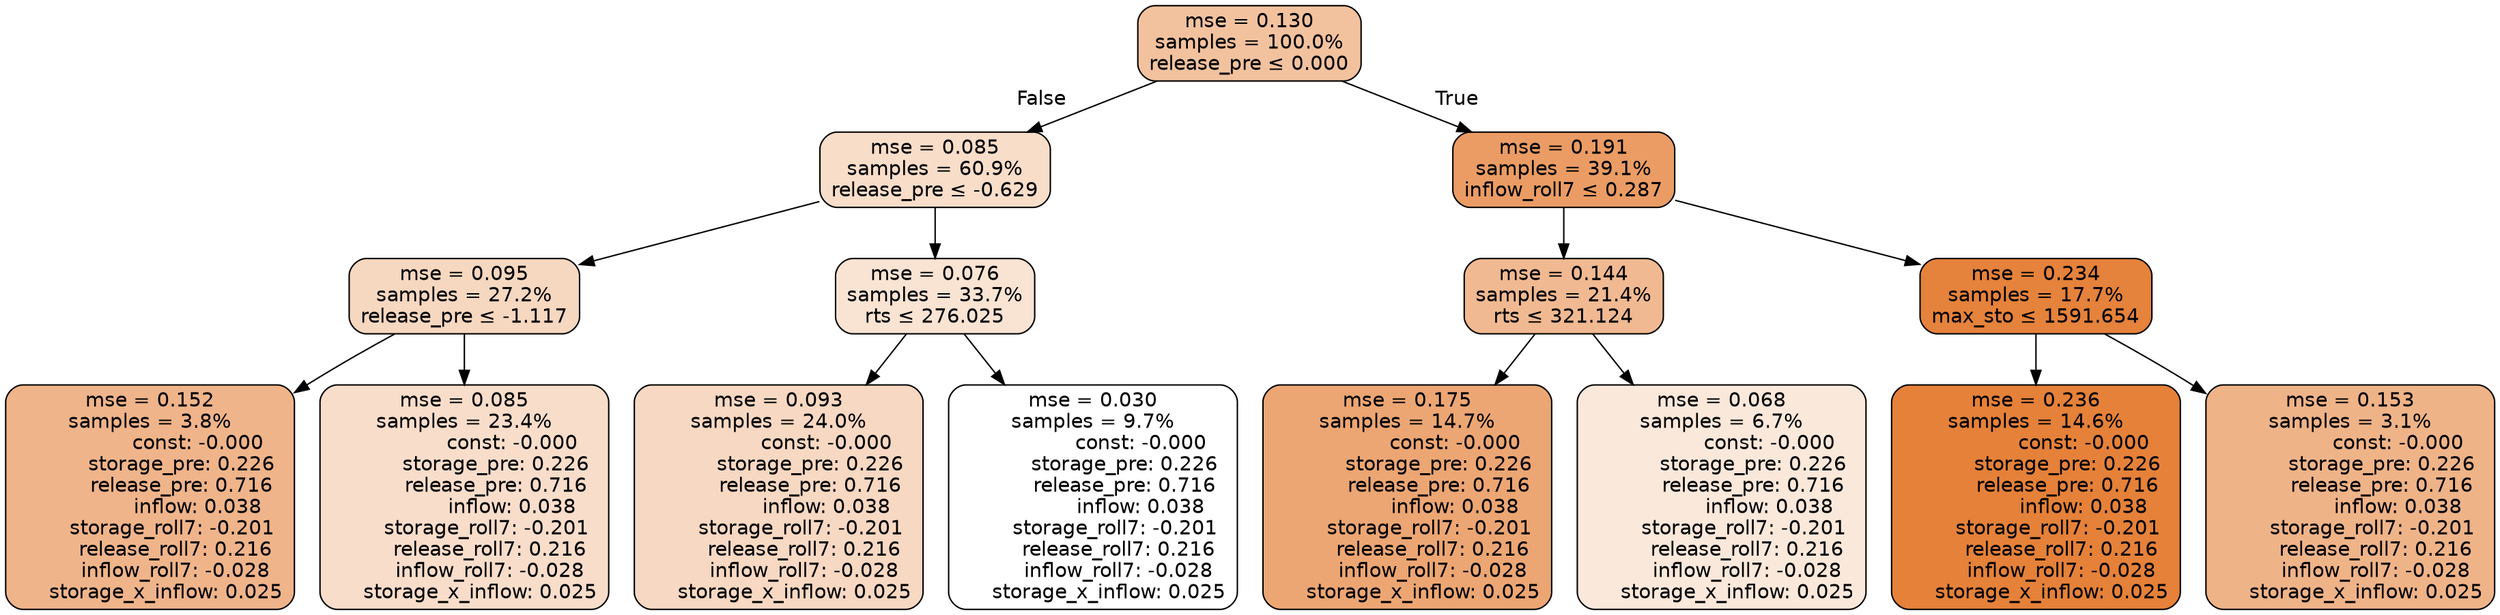 digraph tree {
node [shape=rectangle, style="filled, rounded", color="black", fontname=helvetica] ;
edge [fontname=helvetica] ;
	"0" [label="mse = 0.130
samples = 100.0%
release_pre &le; 0.000", fillcolor="#f2c29f"]
	"1" [label="mse = 0.085
samples = 60.9%
release_pre &le; -0.629", fillcolor="#f8ddc9"]
	"2" [label="mse = 0.095
samples = 27.2%
release_pre &le; -1.117", fillcolor="#f6d7c0"]
	"3" [label="mse = 0.152
samples = 3.8%
               const: -0.000
          storage_pre: 0.226
          release_pre: 0.716
               inflow: 0.038
       storage_roll7: -0.201
        release_roll7: 0.216
        inflow_roll7: -0.028
     storage_x_inflow: 0.025", fillcolor="#efb48a"]
	"4" [label="mse = 0.085
samples = 23.4%
               const: -0.000
          storage_pre: 0.226
          release_pre: 0.716
               inflow: 0.038
       storage_roll7: -0.201
        release_roll7: 0.216
        inflow_roll7: -0.028
     storage_x_inflow: 0.025", fillcolor="#f8ddca"]
	"5" [label="mse = 0.076
samples = 33.7%
rts &le; 276.025", fillcolor="#f9e3d3"]
	"6" [label="mse = 0.093
samples = 24.0%
               const: -0.000
          storage_pre: 0.226
          release_pre: 0.716
               inflow: 0.038
       storage_roll7: -0.201
        release_roll7: 0.216
        inflow_roll7: -0.028
     storage_x_inflow: 0.025", fillcolor="#f7d8c2"]
	"7" [label="mse = 0.030
samples = 9.7%
               const: -0.000
          storage_pre: 0.226
          release_pre: 0.716
               inflow: 0.038
       storage_roll7: -0.201
        release_roll7: 0.216
        inflow_roll7: -0.028
     storage_x_inflow: 0.025", fillcolor="#ffffff"]
	"8" [label="mse = 0.191
samples = 39.1%
inflow_roll7 &le; 0.287", fillcolor="#ea9c64"]
	"9" [label="mse = 0.144
samples = 21.4%
rts &le; 321.124", fillcolor="#f0b991"]
	"10" [label="mse = 0.175
samples = 14.7%
               const: -0.000
          storage_pre: 0.226
          release_pre: 0.716
               inflow: 0.038
       storage_roll7: -0.201
        release_roll7: 0.216
        inflow_roll7: -0.028
     storage_x_inflow: 0.025", fillcolor="#eca673"]
	"11" [label="mse = 0.068
samples = 6.7%
               const: -0.000
          storage_pre: 0.226
          release_pre: 0.716
               inflow: 0.038
       storage_roll7: -0.201
        release_roll7: 0.216
        inflow_roll7: -0.028
     storage_x_inflow: 0.025", fillcolor="#fae8da"]
	"12" [label="mse = 0.234
samples = 17.7%
max_sto &le; 1591.654", fillcolor="#e5823b"]
	"13" [label="mse = 0.236
samples = 14.6%
               const: -0.000
          storage_pre: 0.226
          release_pre: 0.716
               inflow: 0.038
       storage_roll7: -0.201
        release_roll7: 0.216
        inflow_roll7: -0.028
     storage_x_inflow: 0.025", fillcolor="#e58139"]
	"14" [label="mse = 0.153
samples = 3.1%
               const: -0.000
          storage_pre: 0.226
          release_pre: 0.716
               inflow: 0.038
       storage_roll7: -0.201
        release_roll7: 0.216
        inflow_roll7: -0.028
     storage_x_inflow: 0.025", fillcolor="#efb388"]

	"0" -> "1" [labeldistance=2.5, labelangle=45, headlabel="False"]
	"1" -> "2"
	"2" -> "3"
	"2" -> "4"
	"1" -> "5"
	"5" -> "6"
	"5" -> "7"
	"0" -> "8" [labeldistance=2.5, labelangle=-45, headlabel="True"]
	"8" -> "9"
	"9" -> "10"
	"9" -> "11"
	"8" -> "12"
	"12" -> "13"
	"12" -> "14"
}